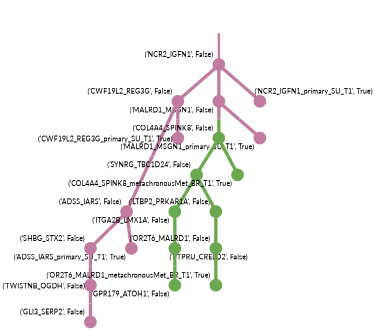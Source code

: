 strict digraph  {
graph[splines=false]; nodesep=0.7; rankdir=TB; ranksep=0.6; forcelabels=true; dpi=600; size=2.5;
0 [color="#c27ba0ff", fillcolor="#c27ba0ff", fixedsize=true, fontname=Lato, fontsize="12pt", height="0.25", label="", penwidth=3, shape=circle, style=filled, xlabel="('NCR2_IGFN1', False)"];
10 [color="#c27ba0ff", fillcolor="#c27ba0ff", fixedsize=true, fontname=Lato, fontsize="12pt", height="0.25", label="", penwidth=3, shape=circle, style=filled, xlabel="('CWF19L2_REG3G', False)"];
13 [color="#c27ba0ff", fillcolor="#c27ba0ff", fixedsize=true, fontname=Lato, fontsize="12pt", height="0.25", label="", penwidth=3, shape=circle, style=filled, xlabel="('MALRD1_MSGN1', False)"];
16 [color="#c27ba0ff", fillcolor="#c27ba0ff", fixedsize=true, fontname=Lato, fontsize="12pt", height="0.25", label="", penwidth=3, shape=circle, style=filled, xlabel="('NCR2_IGFN1_primary_SU_T1', True)"];
1 [color="#c27ba0ff", fillcolor="#c27ba0ff", fixedsize=true, fontname=Lato, fontsize="12pt", height="0.25", label="", penwidth=3, shape=circle, style=filled, xlabel="('ADSS_IARS', False)"];
9 [color="#c27ba0ff", fillcolor="#c27ba0ff", fixedsize=true, fontname=Lato, fontsize="12pt", height="0.25", label="", penwidth=3, shape=circle, style=filled, xlabel="('SHBG_STX2', False)"];
17 [color="#c27ba0ff", fillcolor="#c27ba0ff", fixedsize=true, fontname=Lato, fontsize="12pt", height="0.25", label="", penwidth=3, shape=circle, style=filled, xlabel="('ADSS_IARS_primary_SU_T1', True)"];
2 [color="#6aa84fff", fillcolor="#6aa84fff", fixedsize=true, fontname=Lato, fontsize="12pt", height="0.25", label="", penwidth=3, shape=circle, style=filled, xlabel="('SYNRG_TBC1D24', False)"];
7 [color="#6aa84fff", fillcolor="#6aa84fff", fixedsize=true, fontname=Lato, fontsize="12pt", height="0.25", label="", penwidth=3, shape=circle, style=filled, xlabel="('ITGA2B_LMX1A', False)"];
8 [color="#6aa84fff", fillcolor="#6aa84fff", fixedsize=true, fontname=Lato, fontsize="12pt", height="0.25", label="", penwidth=3, shape=circle, style=filled, xlabel="('LTBP2_PRKAR1A', False)"];
3 [color="#6aa84fff", fillcolor="#6aa84fff", fixedsize=true, fontname=Lato, fontsize="12pt", height="0.25", label="", penwidth=3, shape=circle, style=filled, xlabel="('COL4A4_SPINK8', False)"];
14 [color="#6aa84fff", fillcolor="#6aa84fff", fixedsize=true, fontname=Lato, fontsize="12pt", height="0.25", label="", penwidth=3, shape=circle, style=filled, xlabel="('COL4A4_SPINK8_metachronousMet_BR_T1', True)"];
4 [color="#6aa84fff", fillcolor="#6aa84fff", fixedsize=true, fontname=Lato, fontsize="12pt", height="0.25", label="", penwidth=3, shape=circle, style=filled, xlabel="('OR2T6_MALRD1', False)"];
15 [color="#6aa84fff", fillcolor="#6aa84fff", fixedsize=true, fontname=Lato, fontsize="12pt", height="0.25", label="", penwidth=3, shape=circle, style=filled, xlabel="('OR2T6_MALRD1_metachronousMet_BR_T1', True)"];
11 [color="#6aa84fff", fillcolor="#6aa84fff", fixedsize=true, fontname=Lato, fontsize="12pt", height="0.25", label="", penwidth=3, shape=circle, style=filled, xlabel="('PTPRU_CRELD2', False)"];
12 [color="#c27ba0ff", fillcolor="#c27ba0ff", fixedsize=true, fontname=Lato, fontsize="12pt", height="0.25", label="", penwidth=3, shape=circle, style=filled, xlabel="('TWISTNB_OGDH', False)"];
18 [color="#c27ba0ff", fillcolor="#c27ba0ff", fixedsize=true, fontname=Lato, fontsize="12pt", height="0.25", label="", penwidth=3, shape=circle, style=filled, xlabel="('CWF19L2_REG3G_primary_SU_T1', True)"];
6 [color="#6aa84fff", fillcolor="#6aa84fff", fixedsize=true, fontname=Lato, fontsize="12pt", height="0.25", label="", penwidth=3, shape=circle, style=filled, xlabel="('GPR179_ATOH1', False)"];
5 [color="#c27ba0ff", fillcolor="#c27ba0ff", fixedsize=true, fontname=Lato, fontsize="12pt", height="0.25", label="", penwidth=3, shape=circle, style=filled, xlabel="('GLI3_SERP2', False)"];
19 [color="#c27ba0ff", fillcolor="#c27ba0ff", fixedsize=true, fontname=Lato, fontsize="12pt", height="0.25", label="", penwidth=3, shape=circle, style=filled, xlabel="('MALRD1_MSGN1_primary_SU_T1', True)"];
normal [label="", penwidth=3, style=invis, xlabel="('NCR2_IGFN1', False)"];
0 -> 10  [arrowsize=0, color="#c27ba0ff;0.5:#c27ba0ff", minlen="1.0130890607833862", penwidth="5.5", style=solid];
0 -> 13  [arrowsize=0, color="#c27ba0ff;0.5:#c27ba0ff", minlen="1.0065444707870483", penwidth="5.5", style=solid];
0 -> 16  [arrowsize=0, color="#c27ba0ff;0.5:#c27ba0ff", minlen="1.003272294998169", penwidth="5.5", style=solid];
10 -> 1  [arrowsize=0, color="#c27ba0ff;0.5:#c27ba0ff", minlen="3.0", penwidth="5.5", style=solid];
10 -> 18  [arrowsize=0, color="#c27ba0ff;0.5:#c27ba0ff", minlen="1.003272294998169", penwidth="5.5", style=solid];
13 -> 3  [arrowsize=0, color="#c27ba0ff;0.5:#6aa84fff", minlen="1.1806282997131348", penwidth="5.5", style=solid];
13 -> 19  [arrowsize=0, color="#c27ba0ff;0.5:#c27ba0ff", minlen="1.003272294998169", penwidth="5.5", style=solid];
1 -> 9  [arrowsize=0, color="#c27ba0ff;0.5:#c27ba0ff", minlen="1.0235601663589478", penwidth="5.5", style=solid];
1 -> 17  [arrowsize=0, color="#c27ba0ff;0.5:#c27ba0ff", minlen="1.003272294998169", penwidth="5.5", style=solid];
9 -> 12  [arrowsize=0, color="#c27ba0ff;0.5:#c27ba0ff", minlen="1.010471224784851", penwidth="5.5", style=solid];
2 -> 7  [arrowsize=0, color="#6aa84fff;0.5:#6aa84fff", minlen="1.083769679069519", penwidth="5.5", style=solid];
2 -> 8  [arrowsize=0, color="#6aa84fff;0.5:#6aa84fff", minlen="1.0458115339279175", penwidth="5.5", style=solid];
7 -> 11  [arrowsize=0, color="#6aa84fff;0.5:#6aa84fff", minlen="1.0117801427841187", penwidth="5.5", style=solid];
8 -> 4  [arrowsize=0, color="#6aa84fff;0.5:#6aa84fff", minlen="1.1544502973556519", penwidth="5.5", style=solid];
3 -> 2  [arrowsize=0, color="#6aa84fff;0.5:#6aa84fff", minlen="1.2225130796432495", penwidth="5.5", style=solid];
3 -> 14  [arrowsize=0, color="#6aa84fff;0.5:#6aa84fff", minlen="1.003272294998169", penwidth="5.5", style=solid];
4 -> 15  [arrowsize=0, color="#6aa84fff;0.5:#6aa84fff", minlen="1.003272294998169", penwidth="5.5", style=solid];
11 -> 6  [arrowsize=0, color="#6aa84fff;0.5:#6aa84fff", minlen="1.1348167657852173", penwidth="5.5", style=solid];
12 -> 5  [arrowsize=0, color="#c27ba0ff;0.5:#c27ba0ff", minlen="1.1374346017837524", penwidth="5.5", style=solid];
normal -> 0  [arrowsize=0, color="#c27ba0ff", label="", penwidth=4, style=solid];
}

